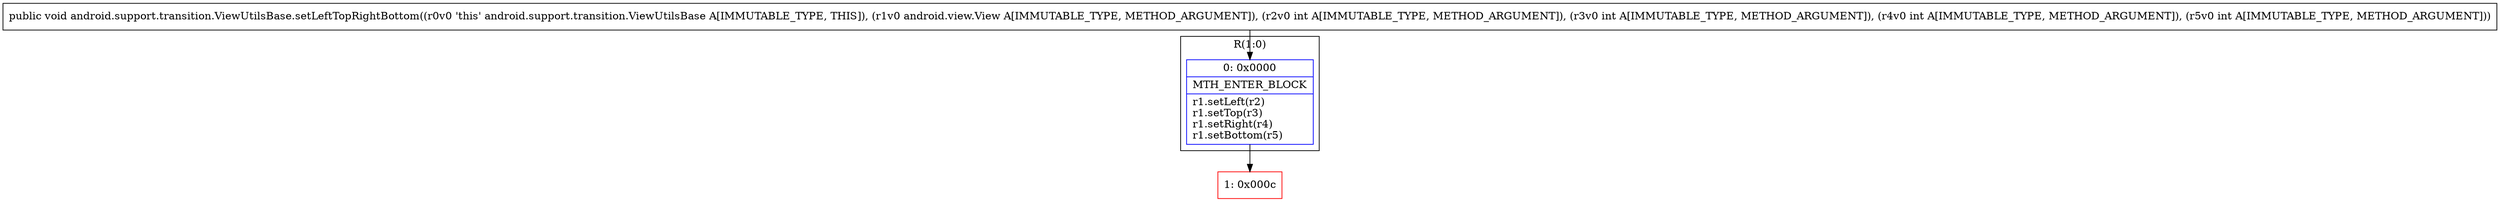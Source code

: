 digraph "CFG forandroid.support.transition.ViewUtilsBase.setLeftTopRightBottom(Landroid\/view\/View;IIII)V" {
subgraph cluster_Region_1234269176 {
label = "R(1:0)";
node [shape=record,color=blue];
Node_0 [shape=record,label="{0\:\ 0x0000|MTH_ENTER_BLOCK\l|r1.setLeft(r2)\lr1.setTop(r3)\lr1.setRight(r4)\lr1.setBottom(r5)\l}"];
}
Node_1 [shape=record,color=red,label="{1\:\ 0x000c}"];
MethodNode[shape=record,label="{public void android.support.transition.ViewUtilsBase.setLeftTopRightBottom((r0v0 'this' android.support.transition.ViewUtilsBase A[IMMUTABLE_TYPE, THIS]), (r1v0 android.view.View A[IMMUTABLE_TYPE, METHOD_ARGUMENT]), (r2v0 int A[IMMUTABLE_TYPE, METHOD_ARGUMENT]), (r3v0 int A[IMMUTABLE_TYPE, METHOD_ARGUMENT]), (r4v0 int A[IMMUTABLE_TYPE, METHOD_ARGUMENT]), (r5v0 int A[IMMUTABLE_TYPE, METHOD_ARGUMENT])) }"];
MethodNode -> Node_0;
Node_0 -> Node_1;
}


